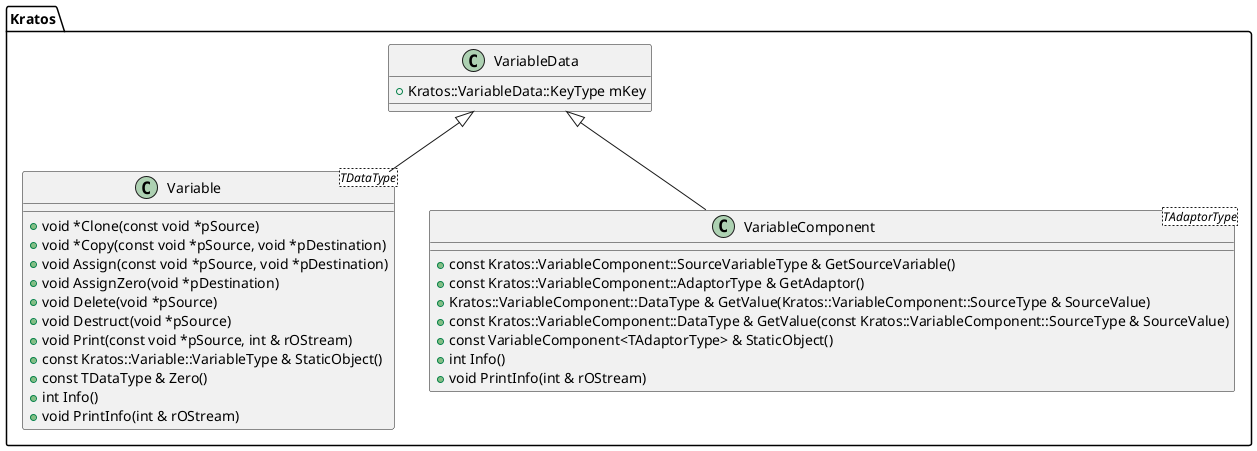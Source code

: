 @startuml
set namespaceSeparator ::


class Kratos::VariableData {
+ Kratos::VariableData::KeyType mKey
}


class Kratos::Variable <TDataType> {
+ void *Clone(const void *pSource)
+ void *Copy(const void *pSource, void *pDestination)
+ void Assign(const void *pSource, void *pDestination)
+ void AssignZero(void *pDestination)
+ void Delete(void *pSource)
+ void Destruct(void *pSource)
+ void Print(const void *pSource, int & rOStream)
+ const Kratos::Variable::VariableType & StaticObject()
+ const TDataType & Zero()
+ int Info()
+ void PrintInfo(int & rOStream)
}



class Kratos::VariableComponent <TAdaptorType> {
+ const Kratos::VariableComponent::SourceVariableType & GetSourceVariable()
+ const Kratos::VariableComponent::AdaptorType & GetAdaptor()
+ Kratos::VariableComponent::DataType & GetValue(Kratos::VariableComponent::SourceType & SourceValue)
+ const Kratos::VariableComponent::DataType & GetValue(const Kratos::VariableComponent::SourceType & SourceValue)
+ const VariableComponent<TAdaptorType> & StaticObject()
+ int Info()
+ void PrintInfo(int & rOStream)
}





Kratos::VariableComponent -up-|> Kratos::VariableData
Kratos::Variable -up-|> Kratos::VariableData
@enduml

